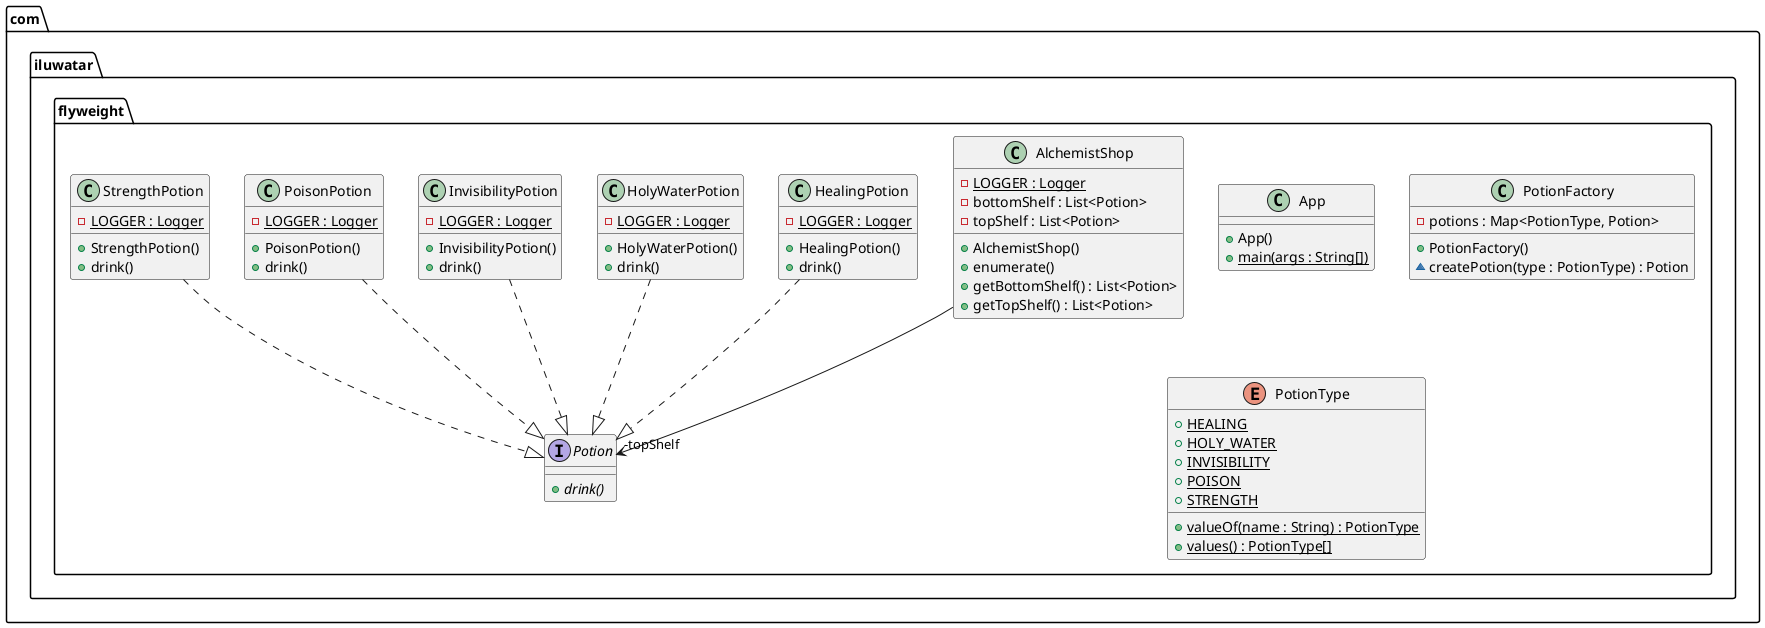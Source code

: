 @startuml
package com.iluwatar.flyweight {
  class AlchemistShop {
    - LOGGER : Logger {static}
    - bottomShelf : List<Potion>
    - topShelf : List<Potion>
    + AlchemistShop()
    + enumerate()
    + getBottomShelf() : List<Potion>
    + getTopShelf() : List<Potion>
  }
  class App {
    + App()
    + main(args : String[]) {static}
  }
  class HealingPotion {
    - LOGGER : Logger {static}
    + HealingPotion()
    + drink()
  }
  class HolyWaterPotion {
    - LOGGER : Logger {static}
    + HolyWaterPotion()
    + drink()
  }
  class InvisibilityPotion {
    - LOGGER : Logger {static}
    + InvisibilityPotion()
    + drink()
  }
  class PoisonPotion {
    - LOGGER : Logger {static}
    + PoisonPotion()
    + drink()
  }
  interface Potion {
    + drink() {abstract}
  }
  class PotionFactory {
    - potions : Map<PotionType, Potion>
    + PotionFactory()
    ~ createPotion(type : PotionType) : Potion
  }
  enum PotionType {
    + HEALING {static}
    + HOLY_WATER {static}
    + INVISIBILITY {static}
    + POISON {static}
    + STRENGTH {static}
    + valueOf(name : String) : PotionType {static}
    + values() : PotionType[] {static}
  }
  class StrengthPotion {
    - LOGGER : Logger {static}
    + StrengthPotion()
    + drink()
  }
}
AlchemistShop -->  "-topShelf" Potion
HealingPotion ..|> Potion 
HolyWaterPotion ..|> Potion 
InvisibilityPotion ..|> Potion 
PoisonPotion ..|> Potion 
StrengthPotion ..|> Potion 
@enduml
